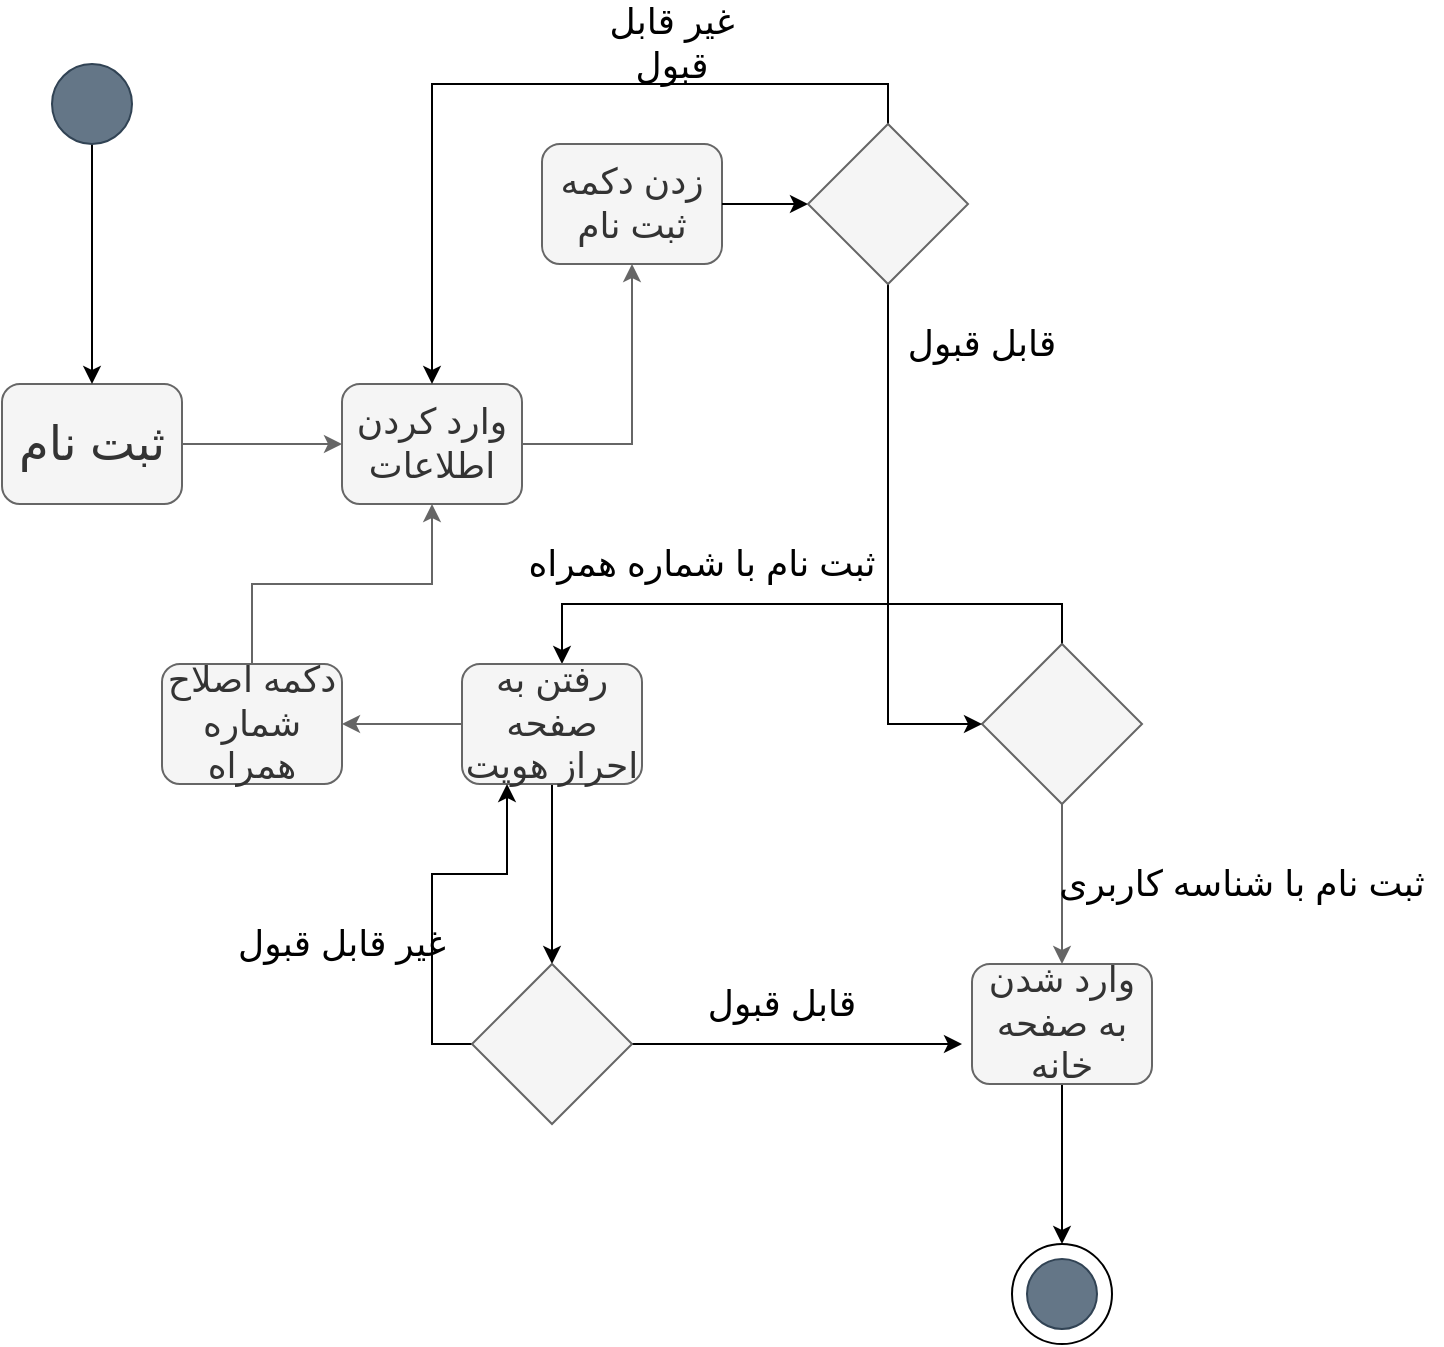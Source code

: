 <mxfile version="12.4.3" type="github" pages="1"><diagram id="5fYxnHGjnA90HwbttJQk" name="Page-1"><mxGraphModel dx="1038" dy="548" grid="1" gridSize="10" guides="1" tooltips="1" connect="1" arrows="1" fold="1" page="1" pageScale="1" pageWidth="850" pageHeight="1100" math="0" shadow="0"><root><mxCell id="0"/><mxCell id="1" parent="0"/><mxCell id="usybIfOV8ady_AOsUmY6-1" value="" style="edgeStyle=orthogonalEdgeStyle;rounded=0;orthogonalLoop=1;jettySize=auto;html=1;fillColor=#f5f5f5;strokeColor=#666666;" edge="1" parent="1" source="usybIfOV8ady_AOsUmY6-2" target="usybIfOV8ady_AOsUmY6-4"><mxGeometry relative="1" as="geometry"/></mxCell><mxCell id="usybIfOV8ady_AOsUmY6-2" value="&lt;span style=&quot;font-size: 24px&quot;&gt;ثبت نام&lt;/span&gt;" style="rounded=1;whiteSpace=wrap;html=1;fillColor=#f5f5f5;strokeColor=#666666;fontColor=#333333;" vertex="1" parent="1"><mxGeometry x="90" y="200" width="90" height="60" as="geometry"/></mxCell><mxCell id="usybIfOV8ady_AOsUmY6-3" value="" style="edgeStyle=orthogonalEdgeStyle;rounded=0;orthogonalLoop=1;jettySize=auto;html=1;fillColor=#f5f5f5;strokeColor=#666666;" edge="1" parent="1" source="usybIfOV8ady_AOsUmY6-4" target="usybIfOV8ady_AOsUmY6-5"><mxGeometry relative="1" as="geometry"/></mxCell><mxCell id="usybIfOV8ady_AOsUmY6-4" value="&lt;font style=&quot;font-size: 18px&quot;&gt;وارد کردن اطلاعات&lt;/font&gt;" style="rounded=1;whiteSpace=wrap;html=1;fillColor=#f5f5f5;strokeColor=#666666;fontColor=#333333;" vertex="1" parent="1"><mxGeometry x="260" y="200" width="90" height="60" as="geometry"/></mxCell><mxCell id="usybIfOV8ady_AOsUmY6-5" value="&lt;font style=&quot;font-size: 18px&quot;&gt;زدن دکمه ثبت نام&lt;/font&gt;" style="rounded=1;whiteSpace=wrap;html=1;fillColor=#f5f5f5;strokeColor=#666666;fontColor=#333333;" vertex="1" parent="1"><mxGeometry x="360" y="80" width="90" height="60" as="geometry"/></mxCell><mxCell id="usybIfOV8ady_AOsUmY6-11" value="" style="edgeStyle=orthogonalEdgeStyle;rounded=0;orthogonalLoop=1;jettySize=auto;html=1;fillColor=#f5f5f5;strokeColor=#666666;" edge="1" parent="1" source="usybIfOV8ady_AOsUmY6-13"><mxGeometry relative="1" as="geometry"><mxPoint x="620" y="490" as="targetPoint"/></mxGeometry></mxCell><mxCell id="usybIfOV8ady_AOsUmY6-33" style="edgeStyle=orthogonalEdgeStyle;rounded=0;orthogonalLoop=1;jettySize=auto;html=1;exitX=0.5;exitY=0;exitDx=0;exitDy=0;" edge="1" parent="1" source="usybIfOV8ady_AOsUmY6-13"><mxGeometry relative="1" as="geometry"><mxPoint x="370" y="340" as="targetPoint"/><Array as="points"><mxPoint x="620" y="310"/><mxPoint x="370" y="310"/></Array></mxGeometry></mxCell><mxCell id="usybIfOV8ady_AOsUmY6-13" value="" style="rhombus;whiteSpace=wrap;html=1;fillColor=#f5f5f5;strokeColor=#666666;fontColor=#333333;" vertex="1" parent="1"><mxGeometry x="580" y="330" width="80" height="80" as="geometry"/></mxCell><mxCell id="usybIfOV8ady_AOsUmY6-14" value="&lt;font style=&quot;font-size: 18px&quot;&gt;ثبت نام با شناسه کاربری&lt;/font&gt;" style="text;html=1;align=center;verticalAlign=middle;whiteSpace=wrap;rounded=0;" vertex="1" parent="1"><mxGeometry x="610" y="430" width="200" height="40" as="geometry"/></mxCell><mxCell id="usybIfOV8ady_AOsUmY6-16" value="" style="edgeStyle=orthogonalEdgeStyle;rounded=0;orthogonalLoop=1;jettySize=auto;html=1;" edge="1" parent="1" source="usybIfOV8ady_AOsUmY6-17"><mxGeometry relative="1" as="geometry"><mxPoint x="620" y="630" as="targetPoint"/></mxGeometry></mxCell><mxCell id="usybIfOV8ady_AOsUmY6-17" value="&lt;font style=&quot;font-size: 18px&quot;&gt;وارد شدن به صفحه خانه&lt;/font&gt;" style="rounded=1;whiteSpace=wrap;html=1;fillColor=#f5f5f5;strokeColor=#666666;fontColor=#333333;" vertex="1" parent="1"><mxGeometry x="575" y="490" width="90" height="60" as="geometry"/></mxCell><mxCell id="usybIfOV8ady_AOsUmY6-18" value="" style="edgeStyle=orthogonalEdgeStyle;rounded=0;orthogonalLoop=1;jettySize=auto;html=1;entryX=0.5;entryY=0;entryDx=0;entryDy=0;" edge="1" parent="1" source="usybIfOV8ady_AOsUmY6-19" target="usybIfOV8ady_AOsUmY6-2"><mxGeometry relative="1" as="geometry"><mxPoint x="135" y="160" as="targetPoint"/></mxGeometry></mxCell><mxCell id="usybIfOV8ady_AOsUmY6-19" value="" style="ellipse;whiteSpace=wrap;html=1;aspect=fixed;fillColor=#647687;strokeColor=#314354;fontColor=#ffffff;" vertex="1" parent="1"><mxGeometry x="115" y="40" width="40" height="40" as="geometry"/></mxCell><mxCell id="usybIfOV8ady_AOsUmY6-20" value="" style="ellipse;whiteSpace=wrap;html=1;aspect=fixed;" vertex="1" parent="1"><mxGeometry x="595" y="630" width="50" height="50" as="geometry"/></mxCell><mxCell id="usybIfOV8ady_AOsUmY6-21" value="" style="ellipse;whiteSpace=wrap;html=1;aspect=fixed;fillColor=#647687;strokeColor=#314354;fontColor=#ffffff;" vertex="1" parent="1"><mxGeometry x="602.5" y="637.5" width="35" height="35" as="geometry"/></mxCell><mxCell id="usybIfOV8ady_AOsUmY6-22" value="" style="edgeStyle=orthogonalEdgeStyle;rounded=0;orthogonalLoop=1;jettySize=auto;html=1;" edge="1" parent="1" source="usybIfOV8ady_AOsUmY6-5" target="usybIfOV8ady_AOsUmY6-25"><mxGeometry relative="1" as="geometry"/></mxCell><mxCell id="usybIfOV8ady_AOsUmY6-23" style="edgeStyle=orthogonalEdgeStyle;rounded=0;orthogonalLoop=1;jettySize=auto;html=1;exitX=0.5;exitY=0;exitDx=0;exitDy=0;entryX=0.5;entryY=0;entryDx=0;entryDy=0;" edge="1" parent="1" source="usybIfOV8ady_AOsUmY6-25" target="usybIfOV8ady_AOsUmY6-4"><mxGeometry relative="1" as="geometry"/></mxCell><mxCell id="usybIfOV8ady_AOsUmY6-24" style="edgeStyle=orthogonalEdgeStyle;rounded=0;orthogonalLoop=1;jettySize=auto;html=1;exitX=0.5;exitY=1;exitDx=0;exitDy=0;entryX=0;entryY=0.5;entryDx=0;entryDy=0;" edge="1" parent="1" source="usybIfOV8ady_AOsUmY6-25" target="usybIfOV8ady_AOsUmY6-13"><mxGeometry relative="1" as="geometry"><mxPoint x="455" y="340" as="targetPoint"/></mxGeometry></mxCell><mxCell id="usybIfOV8ady_AOsUmY6-25" value="" style="rhombus;whiteSpace=wrap;html=1;fillColor=#f5f5f5;strokeColor=#666666;fontColor=#333333;" vertex="1" parent="1"><mxGeometry x="493" y="70" width="80" height="80" as="geometry"/></mxCell><mxCell id="usybIfOV8ady_AOsUmY6-26" value="&lt;font style=&quot;font-size: 18px&quot;&gt;قابل قبول&lt;/font&gt;" style="text;html=1;align=center;verticalAlign=middle;whiteSpace=wrap;rounded=0;" vertex="1" parent="1"><mxGeometry x="540" y="160" width="80" height="40" as="geometry"/></mxCell><mxCell id="usybIfOV8ady_AOsUmY6-27" value="&lt;font style=&quot;font-size: 18px&quot;&gt;غیر قابل قبول&lt;/font&gt;" style="text;html=1;align=center;verticalAlign=middle;whiteSpace=wrap;rounded=0;" vertex="1" parent="1"><mxGeometry x="383" y="20" width="84" height="20" as="geometry"/></mxCell><mxCell id="usybIfOV8ady_AOsUmY6-35" value="&lt;font style=&quot;font-size: 18px&quot;&gt;ثبت نام با شماره همراه&lt;/font&gt;" style="text;html=1;align=center;verticalAlign=middle;whiteSpace=wrap;rounded=0;" vertex="1" parent="1"><mxGeometry x="340" y="270" width="200" height="40" as="geometry"/></mxCell><mxCell id="usybIfOV8ady_AOsUmY6-36" value="" style="edgeStyle=orthogonalEdgeStyle;rounded=0;orthogonalLoop=1;jettySize=auto;html=1;fillColor=#f5f5f5;strokeColor=#666666;" edge="1" parent="1" source="usybIfOV8ady_AOsUmY6-37" target="usybIfOV8ady_AOsUmY6-39"><mxGeometry relative="1" as="geometry"/></mxCell><mxCell id="usybIfOV8ady_AOsUmY6-40" style="edgeStyle=orthogonalEdgeStyle;rounded=0;orthogonalLoop=1;jettySize=auto;html=1;exitX=0.5;exitY=1;exitDx=0;exitDy=0;" edge="1" parent="1" source="usybIfOV8ady_AOsUmY6-37"><mxGeometry relative="1" as="geometry"><mxPoint x="365" y="490" as="targetPoint"/><Array as="points"><mxPoint x="365" y="420"/><mxPoint x="365" y="420"/></Array></mxGeometry></mxCell><mxCell id="usybIfOV8ady_AOsUmY6-37" value="&lt;font style=&quot;font-size: 18px&quot;&gt;رفتن به صفحه احراز هویت&lt;/font&gt;" style="rounded=1;whiteSpace=wrap;html=1;fillColor=#f5f5f5;strokeColor=#666666;fontColor=#333333;" vertex="1" parent="1"><mxGeometry x="320" y="340" width="90" height="60" as="geometry"/></mxCell><mxCell id="usybIfOV8ady_AOsUmY6-38" value="" style="edgeStyle=orthogonalEdgeStyle;rounded=0;orthogonalLoop=1;jettySize=auto;html=1;fillColor=#f5f5f5;strokeColor=#666666;entryX=0.5;entryY=1;entryDx=0;entryDy=0;" edge="1" parent="1" source="usybIfOV8ady_AOsUmY6-39" target="usybIfOV8ady_AOsUmY6-4"><mxGeometry relative="1" as="geometry"><mxPoint x="215" y="260" as="targetPoint"/></mxGeometry></mxCell><mxCell id="usybIfOV8ady_AOsUmY6-39" value="&lt;span style=&quot;font-size: 18px&quot;&gt;دکمه اصلاح شماره همراه&lt;/span&gt;" style="rounded=1;whiteSpace=wrap;html=1;fillColor=#f5f5f5;strokeColor=#666666;fontColor=#333333;" vertex="1" parent="1"><mxGeometry x="170" y="340" width="90" height="60" as="geometry"/></mxCell><mxCell id="usybIfOV8ady_AOsUmY6-44" style="edgeStyle=orthogonalEdgeStyle;rounded=0;orthogonalLoop=1;jettySize=auto;html=1;exitX=1;exitY=0.5;exitDx=0;exitDy=0;" edge="1" parent="1" source="usybIfOV8ady_AOsUmY6-41"><mxGeometry relative="1" as="geometry"><mxPoint x="570" y="530" as="targetPoint"/></mxGeometry></mxCell><mxCell id="usybIfOV8ady_AOsUmY6-45" style="edgeStyle=orthogonalEdgeStyle;rounded=0;orthogonalLoop=1;jettySize=auto;html=1;exitX=0;exitY=0.5;exitDx=0;exitDy=0;entryX=0.25;entryY=1;entryDx=0;entryDy=0;" edge="1" parent="1" source="usybIfOV8ady_AOsUmY6-41" target="usybIfOV8ady_AOsUmY6-37"><mxGeometry relative="1" as="geometry"/></mxCell><mxCell id="usybIfOV8ady_AOsUmY6-41" value="" style="rhombus;whiteSpace=wrap;html=1;fillColor=#f5f5f5;strokeColor=#666666;fontColor=#333333;" vertex="1" parent="1"><mxGeometry x="325" y="490" width="80" height="80" as="geometry"/></mxCell><mxCell id="usybIfOV8ady_AOsUmY6-46" value="&lt;font style=&quot;font-size: 18px&quot;&gt;قابل قبول&lt;/font&gt;" style="text;html=1;align=center;verticalAlign=middle;whiteSpace=wrap;rounded=0;" vertex="1" parent="1"><mxGeometry x="380" y="490" width="200" height="40" as="geometry"/></mxCell><mxCell id="usybIfOV8ady_AOsUmY6-47" value="&lt;font style=&quot;font-size: 18px&quot;&gt;غیر قابل قبول&lt;/font&gt;" style="text;html=1;align=center;verticalAlign=middle;whiteSpace=wrap;rounded=0;" vertex="1" parent="1"><mxGeometry x="160" y="460" width="200" height="40" as="geometry"/></mxCell></root></mxGraphModel></diagram></mxfile>